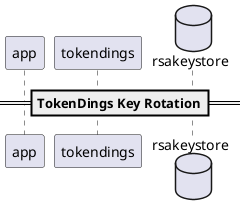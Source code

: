 @startuml component
participant app
participant tokendings as "tokendings"
database rsakeystore

==TokenDings Key Rotation==

@enduml

